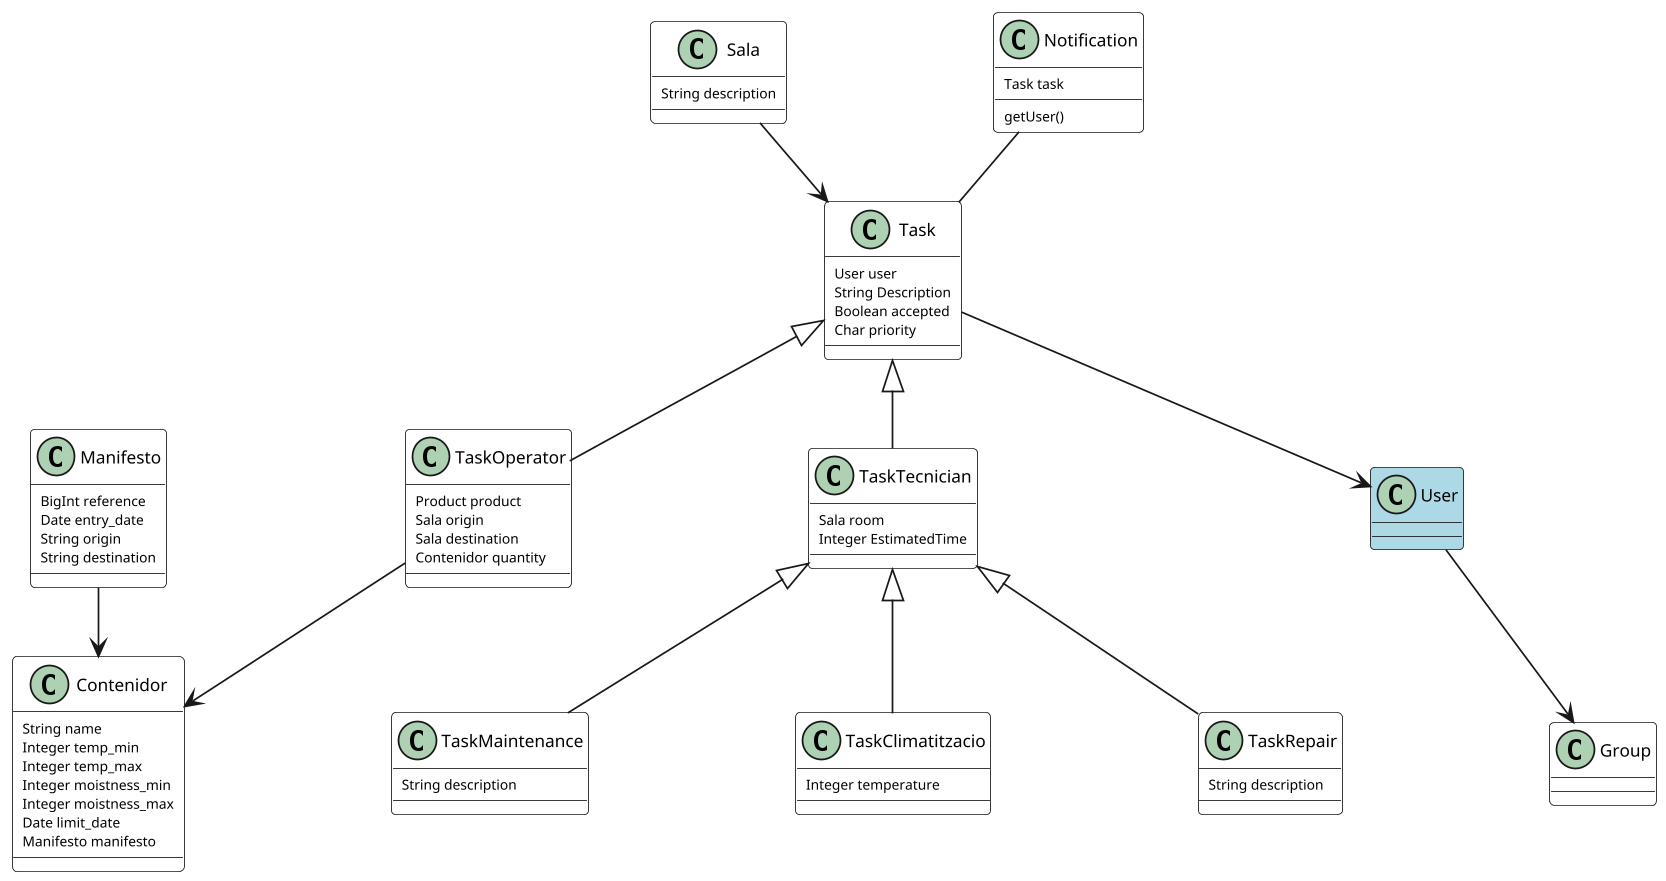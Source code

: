 @startuml
scale 800*800
skinparam dpi 200
skinparam classAttributeFontSize 8
skinparam classArrowFontSize 9
skinparam classFontSize 10
skinparam nodesep 120
skinparam ranksep 40
hide stereotype
skinparam class {
	BackgroundColor White
	BackgroundColor<<User>> LightBlue
	BackgroundColor<<Card>> LightYellow
}

class Task <<Task>> {
    User user
    String Description
    Boolean accepted
    Char priority
}

class TaskOperator <<Task>> extends Task {
    Product product
    Sala origin
    Sala destination
    Contenidor quantity
}

class TaskTecnician <<Task>> extends Task {
    Sala room
    Integer EstimatedTime
}

class TaskMaintenance <<TaskTecnician>> extends TaskTecnician {
    String description
}

class TaskClimatitzacio <<TaskTecnician>> extends TaskTecnician {
    Integer temperature
}

class TaskRepair <<TaskTecnician>> extends TaskTecnician {
    String description
}

class Sala <<Sala>> {
    String description
}

class Contenidor <<Contenidor>> {
    String name
    Integer temp_min
    Integer temp_max
    Integer moistness_min
    Integer moistness_max
    Date limit_date
    Manifesto manifesto
}

class Manifesto <<Manifisto>> {
    BigInt reference
    Date entry_date
    String origin
    String destination
}

class User <<User>> {

}

class Group <<Group>> {

}

class Notification <<Notification>> {
    Task task
    getUser()
}

TaskOperator --> Contenidor
Sala --> Task
Manifesto --> Contenidor
User --> Group
Task --> User
Notification -- Task
'Notification -- User

@enduml

